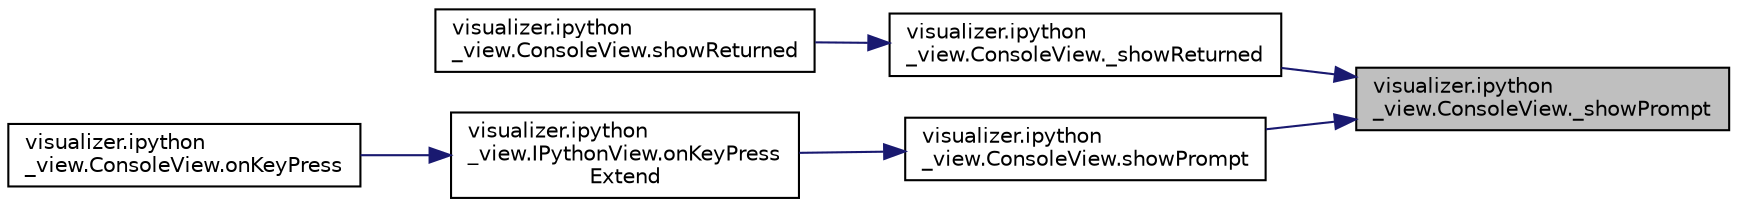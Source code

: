 digraph "visualizer.ipython_view.ConsoleView._showPrompt"
{
 // LATEX_PDF_SIZE
  edge [fontname="Helvetica",fontsize="10",labelfontname="Helvetica",labelfontsize="10"];
  node [fontname="Helvetica",fontsize="10",shape=record];
  rankdir="RL";
  Node1 [label="visualizer.ipython\l_view.ConsoleView._showPrompt",height=0.2,width=0.4,color="black", fillcolor="grey75", style="filled", fontcolor="black",tooltip="Prints prompt at start of line."];
  Node1 -> Node2 [dir="back",color="midnightblue",fontsize="10",style="solid",fontname="Helvetica"];
  Node2 [label="visualizer.ipython\l_view.ConsoleView._showReturned",height=0.2,width=0.4,color="black", fillcolor="white", style="filled",URL="$classvisualizer_1_1ipython__view_1_1_console_view.html#a5fd73a63b28d972cb73270c6101d4eb0",tooltip="Show returned text from last command and print new prompt."];
  Node2 -> Node3 [dir="back",color="midnightblue",fontsize="10",style="solid",fontname="Helvetica"];
  Node3 [label="visualizer.ipython\l_view.ConsoleView.showReturned",height=0.2,width=0.4,color="black", fillcolor="white", style="filled",URL="$classvisualizer_1_1ipython__view_1_1_console_view.html#af9d7e1de7e8e53a6c91862fca21747e4",tooltip="Show returned text from last command and print new prompt."];
  Node1 -> Node4 [dir="back",color="midnightblue",fontsize="10",style="solid",fontname="Helvetica"];
  Node4 [label="visualizer.ipython\l_view.ConsoleView.showPrompt",height=0.2,width=0.4,color="black", fillcolor="white", style="filled",URL="$classvisualizer_1_1ipython__view_1_1_console_view.html#adb014c121dfb0f6769703baa258787e0",tooltip="Prints prompt at start of line."];
  Node4 -> Node5 [dir="back",color="midnightblue",fontsize="10",style="solid",fontname="Helvetica"];
  Node5 [label="visualizer.ipython\l_view.IPythonView.onKeyPress\lExtend",height=0.2,width=0.4,color="black", fillcolor="white", style="filled",URL="$classvisualizer_1_1ipython__view_1_1_i_python_view.html#a0f261fe53c5813480f2fb71b9236f380",tooltip="Key press callback with plenty of shell goodness, like history, autocompletions, etc."];
  Node5 -> Node6 [dir="back",color="midnightblue",fontsize="10",style="solid",fontname="Helvetica"];
  Node6 [label="visualizer.ipython\l_view.ConsoleView.onKeyPress",height=0.2,width=0.4,color="black", fillcolor="white", style="filled",URL="$classvisualizer_1_1ipython__view_1_1_console_view.html#afa9fdb78cf6e461f4ae4fec60df73bba",tooltip="Key press callback used for correcting behavior for console-like interfaces."];
}
